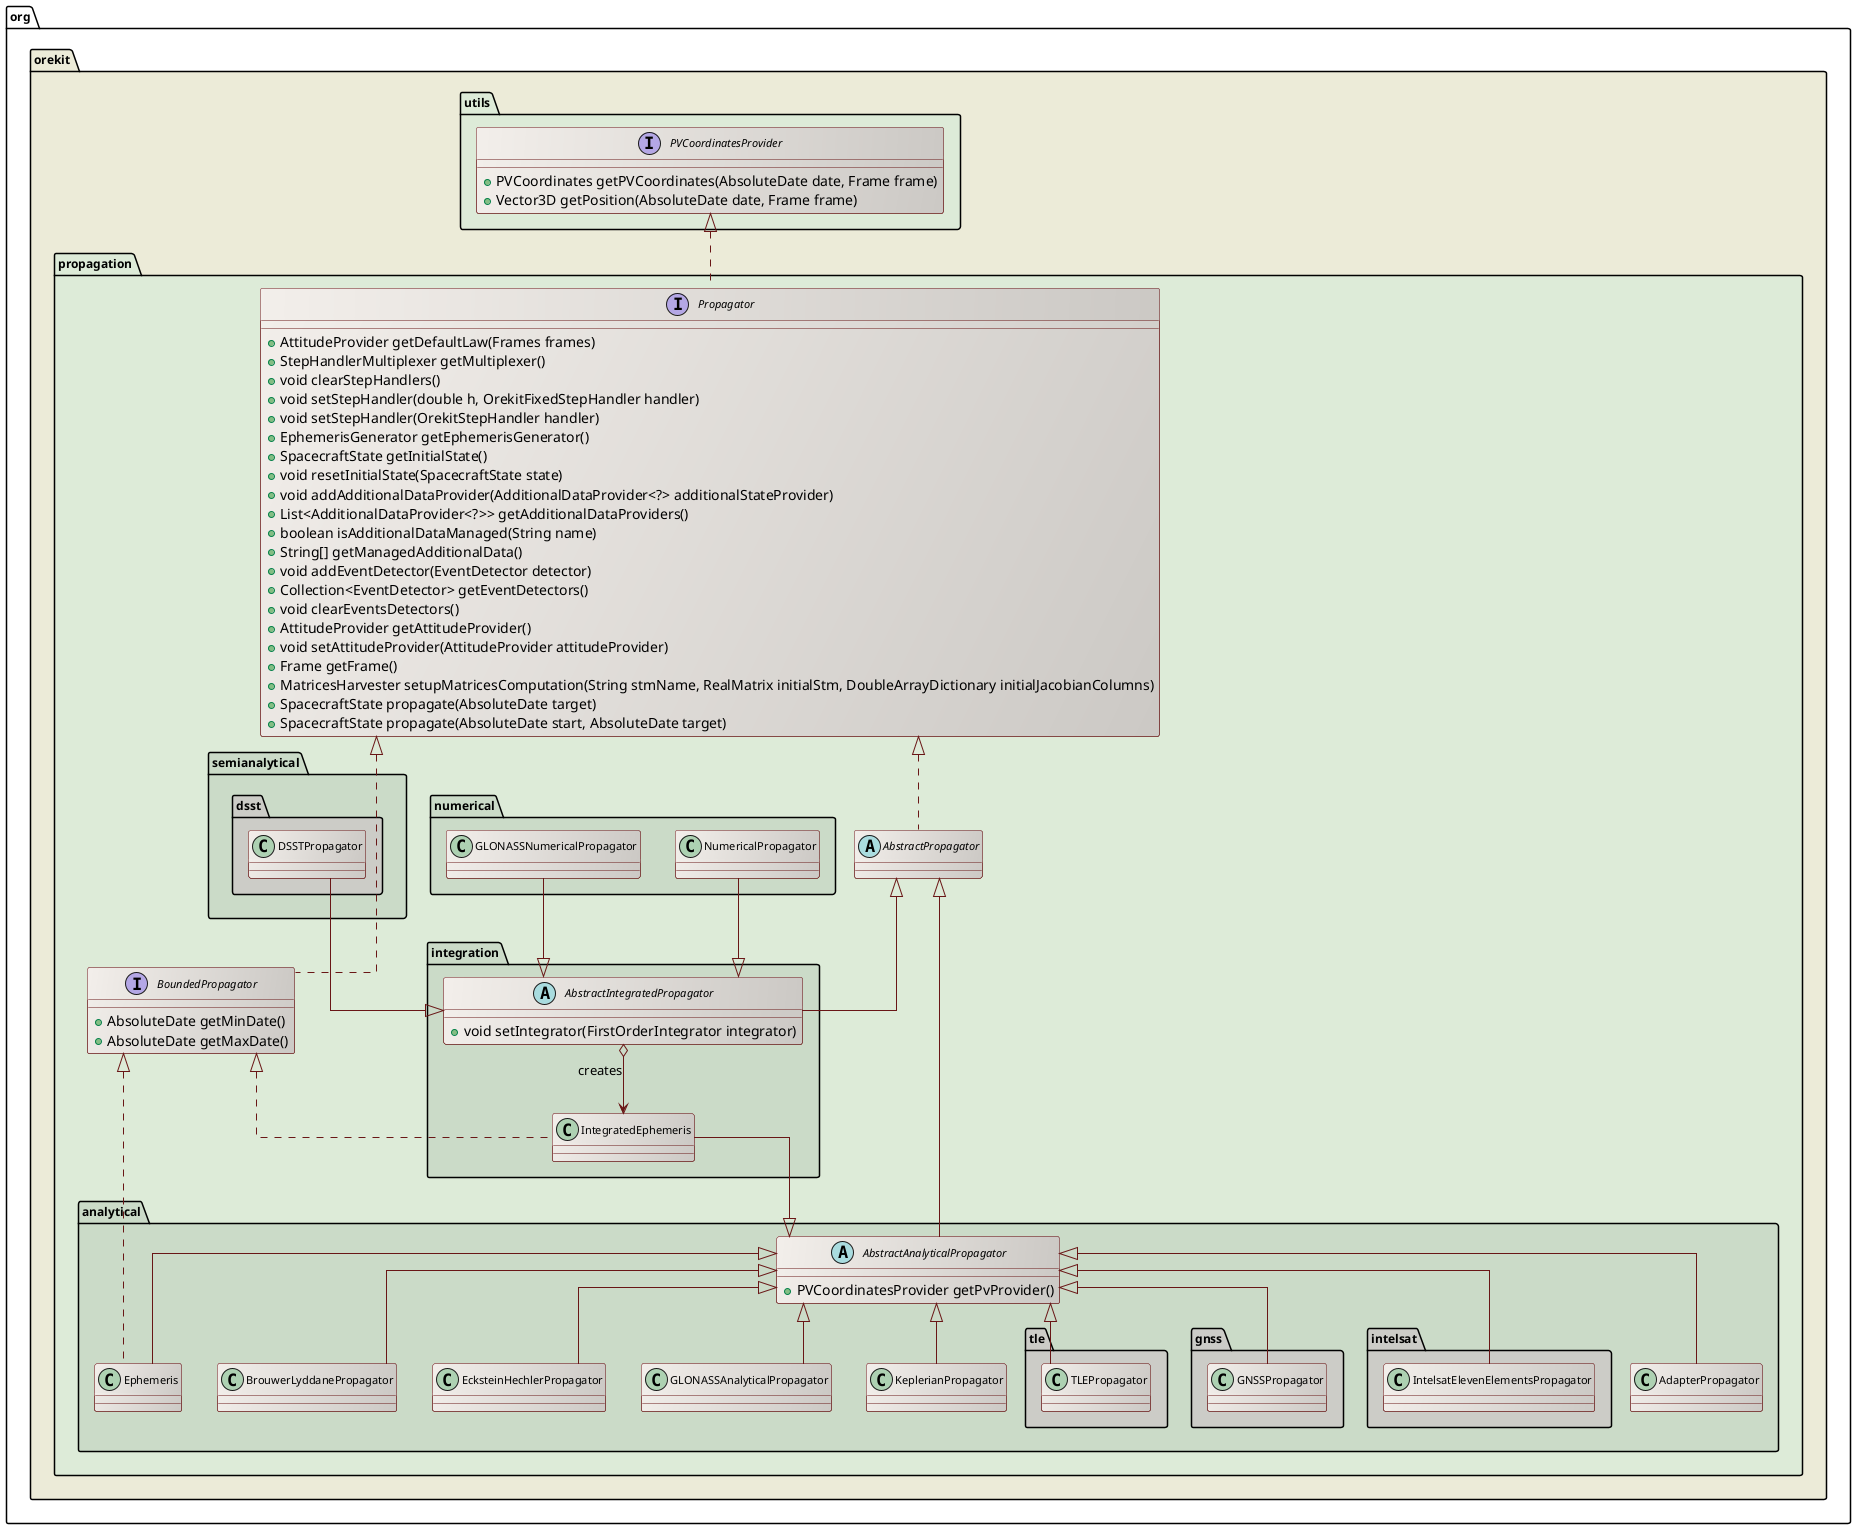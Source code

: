 ' Copyright 2002-2025 CS GROUP
' Licensed to CS GROUP (CS) under one or more
' contributor license agreements.  See the NOTICE file distributed with
' this work for additional information regarding copyright ownership.
' CS licenses this file to You under the Apache License, Version 2.0
' (the "License"); you may not use this file except in compliance with
' the License.  You may obtain a copy of the License at
'
'   http://www.apache.org/licenses/LICENSE-2.0
'
' Unless required by applicable law or agreed to in writing, software
' distributed under the License is distributed on an "AS IS" BASIS,
' WITHOUT WARRANTIES OR CONDITIONS OF ANY KIND, either express or implied.
' See the License for the specific language governing permissions and
' limitations under the License.
 
@startuml

  skinparam svek                  true
  skinparam ClassBackgroundColor  #F3EFEB/CCC9C5
  skinparam ClassArrowColor       #691616
  skinparam ClassBorderColor      #691616
  skinparam NoteBackgroundColor   #F3EFEB
  skinparam NoteBorderColor       #691616
  skinparam NoteFontColor         #691616
  skinparam ClassFontSize         11
  skinparam PackageFontSize       12
  skinparam linetype              ortho

  package org.orekit #ECEBD8 {

    package utils #DDEBD8 {
      interface PVCoordinatesProvider {
        +PVCoordinates getPVCoordinates(AbsoluteDate date, Frame frame)
        +Vector3D getPosition(AbsoluteDate date, Frame frame)
      }
    }
 
    package propagation #DDEBD8 {
      interface Propagator {
        +AttitudeProvider getDefaultLaw(Frames frames)
        +StepHandlerMultiplexer getMultiplexer()
        +void clearStepHandlers()
        +void setStepHandler(double h, OrekitFixedStepHandler handler)
        +void setStepHandler(OrekitStepHandler handler)
        +EphemerisGenerator getEphemerisGenerator()
        +SpacecraftState getInitialState()
        +void resetInitialState(SpacecraftState state)
        +void addAdditionalDataProvider(AdditionalDataProvider<?> additionalStateProvider)
        +List<AdditionalDataProvider<?>> getAdditionalDataProviders()
        +boolean isAdditionalDataManaged(String name)
        +String[] getManagedAdditionalData()
        +void addEventDetector(EventDetector detector)
        +Collection<EventDetector> getEventDetectors()
        +void clearEventsDetectors()
        +AttitudeProvider getAttitudeProvider()
        +void setAttitudeProvider(AttitudeProvider attitudeProvider)
        +Frame getFrame()
        +MatricesHarvester setupMatricesComputation(String stmName, RealMatrix initialStm, DoubleArrayDictionary initialJacobianColumns)
        +SpacecraftState propagate(AbsoluteDate target)
        +SpacecraftState propagate(AbsoluteDate start, AbsoluteDate target)
      }

      interface BoundedPropagator {
        +AbsoluteDate getMinDate()
        +AbsoluteDate getMaxDate()
      }

      abstract class AbstractPropagator {
      }

      PVCoordinatesProvider <|.. Propagator
      Propagator            <|.. AbstractPropagator
      Propagator            <|.. BoundedPropagator

      package analytical #CBDBC8 {

        abstract class AbstractAnalyticalPropagator {
          +PVCoordinatesProvider getPvProvider()
        }

        AbstractPropagator           <|-- AbstractAnalyticalPropagator
        AbstractAnalyticalPropagator <|-- AdapterPropagator
        AbstractAnalyticalPropagator <|-- BrouwerLyddanePropagator
        AbstractAnalyticalPropagator <|-- EcksteinHechlerPropagator
        AbstractAnalyticalPropagator <|-- GLONASSAnalyticalPropagator
        AbstractAnalyticalPropagator <|-- KeplerianPropagator

        AbstractAnalyticalPropagator <|-- Ephemeris
        BoundedPropagator            <|.. Ephemeris

        package tle #CCCCC7 {
          AbstractAnalyticalPropagator <|-- TLEPropagator
        }

        package gnss #CCCCC7 {
          AbstractAnalyticalPropagator <|-- GNSSPropagator
        }

        package intelsat #CCCCC7 {
          AbstractAnalyticalPropagator <|-- IntelsatElevenElementsPropagator
        }

     }

     package integration #CBDBC8 {

       abstract class AbstractIntegratedPropagator {
         +void setIntegrator(FirstOrderIntegrator integrator)
       }

       BoundedPropagator <|.. IntegratedEphemeris
       IntegratedEphemeris --|> AbstractAnalyticalPropagator
       AbstractIntegratedPropagator o--> IntegratedEphemeris : creates
       AbstractPropagator  <|-- AbstractIntegratedPropagator

     }

     package semianalytical #CBDBC8 {

       package dsst #CCCCC7 {
         DSSTPropagator --|> AbstractIntegratedPropagator
       }

     }

     package numerical #CBDBC8 {
       NumericalPropagator --|> AbstractIntegratedPropagator
       GLONASSNumericalPropagator  --|> AbstractIntegratedPropagator
     }

   }

@enduml
